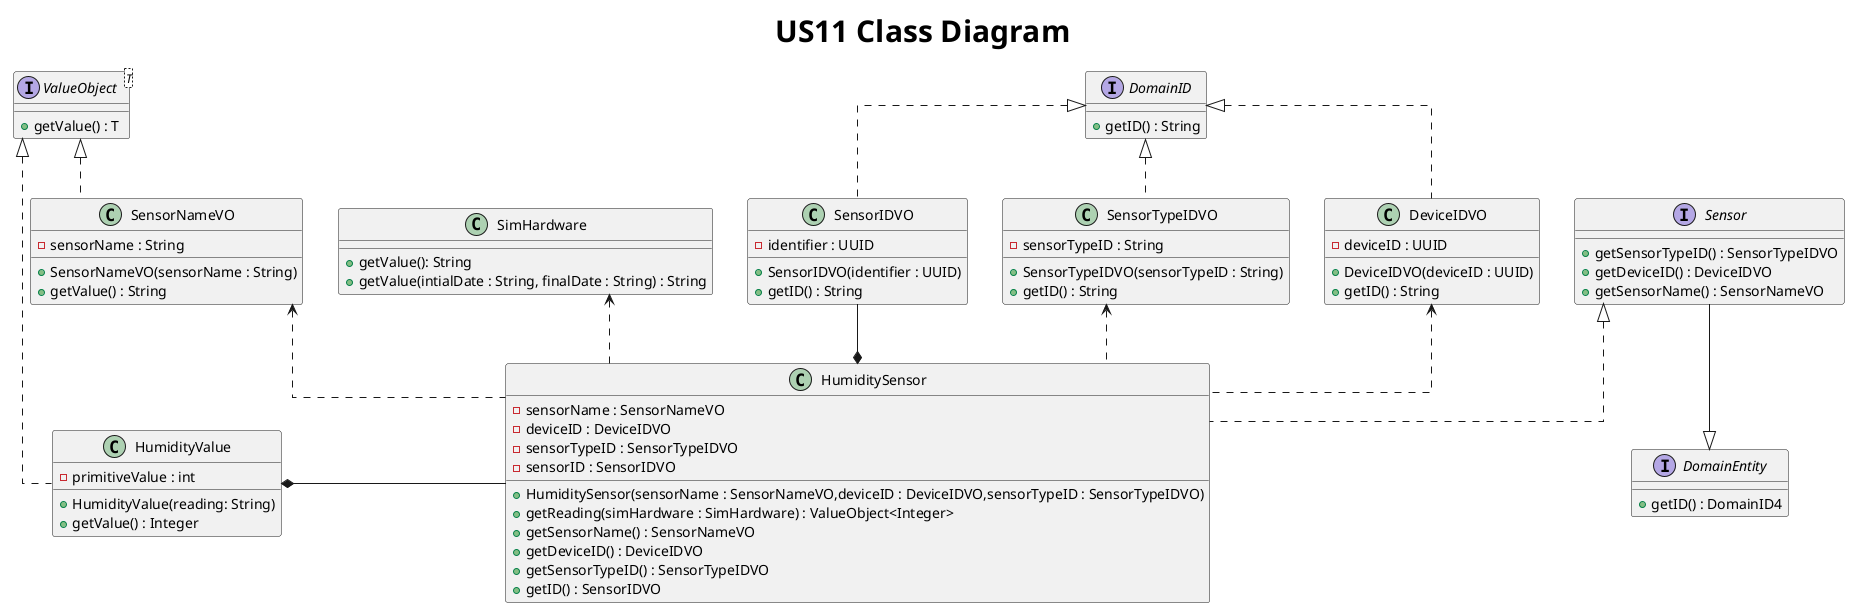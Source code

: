 @startuml
title <size: 30> US11 Class Diagram

skinparam linetype ortho

interface Sensor {

}



interface DomainID{
    + getID() : String
}

interface DomainEntity{
    +getID() : DomainID4
}

interface ValueObject<T> {
    + getValue() : T
}


class HumiditySensor{
    - sensorName : SensorNameVO
    - deviceID : DeviceIDVO
    - sensorTypeID : SensorTypeIDVO
    - sensorID : SensorIDVO

    + HumiditySensor(sensorName : SensorNameVO,deviceID : DeviceIDVO,sensorTypeID : SensorTypeIDVO)
    + getReading(simHardware : SimHardware) : ValueObject<Integer>
    + getSensorName() : SensorNameVO
    + getDeviceID() : DeviceIDVO
    + getSensorTypeID() : SensorTypeIDVO
    + getID() : SensorIDVO
}

class HumidityValue{
    - primitiveValue : int

    + HumidityValue(reading: String)
    + getValue() : Integer
}

class SimHardware{
    + getValue(): String
    + getValue(intialDate : String, finalDate : String) : String
}

class SensorNameVO{
    - sensorName : String
    + SensorNameVO(sensorName : String)
    + getValue() : String
}

class SensorIDVO{
    - identifier : UUID
    + SensorIDVO(identifier : UUID)
    + getID() : String
}


class SensorTypeIDVO{
    - sensorTypeID : String
    + SensorTypeIDVO(sensorTypeID : String)
    + getID() : String
}

class DeviceIDVO{
    - deviceID : UUID
    + DeviceIDVO(deviceID : UUID)
    + getID() : String
}

interface Sensor {
    + getSensorTypeID() : SensorTypeIDVO
    + getDeviceID() : DeviceIDVO
    + getSensorName() : SensorNameVO
}


Sensor <|.. HumiditySensor
SimHardware <.. HumiditySensor

SensorNameVO <.. HumiditySensor
SensorIDVO --* HumiditySensor
HumidityValue *--right HumiditySensor
SensorTypeIDVO <.. HumiditySensor
DeviceIDVO <.. HumiditySensor

ValueObject <|.. SensorNameVO
DomainID  <|.. SensorIDVO
DomainID  <|.. SensorTypeIDVO
DomainID  <|.. DeviceIDVO

ValueObject <|.. HumidityValue
Sensor --|> DomainEntity

@enduml
